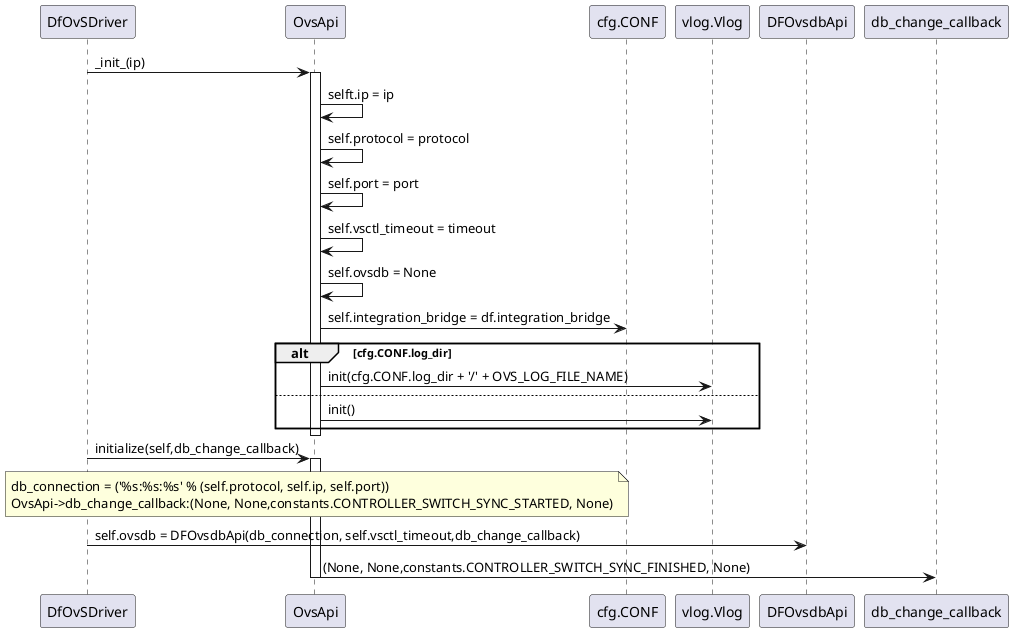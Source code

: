 @startuml initialize vswitch_impl
' The interface of openvswitch
'
' Consumers use this class to set openvswitch or get results from
' openvswitch.

DfOvSDriver->OvsApi:_init_(ip)
activate OvsApi
OvsApi->OvsApi:selft.ip = ip
OvsApi->OvsApi:self.protocol = protocol
OvsApi->OvsApi:self.port = port
' # NOTE: This has to be this name vsctl_timeout, as neutron will use
' # this attribute to set the timeout of ovs db.
OvsApi->OvsApi:self.vsctl_timeout = timeout
OvsApi->OvsApi:self.ovsdb = None
OvsApi->cfg.CONF:self.integration_bridge = df.integration_bridge
alt cfg.CONF.log_dir
    OvsApi->vlog.Vlog:init(cfg.CONF.log_dir + '/' + OVS_LOG_FILE_NAME)
else
    OvsApi->vlog.Vlog:init()
end
deactivate

DfOvSDriver->OvsApi:initialize(self,db_change_callback)
activate OvsApi
note over OvsApi
    db_connection = ('%s:%s:%s' % (self.protocol, self.ip, self.port))
    OvsApi->db_change_callback:(None, None,constants.CONTROLLER_SWITCH_SYNC_STARTED, None)
end note
DfOvSDriver->DFOvsdbApi:self.ovsdb = DFOvsdbApi(db_connection, self.vsctl_timeout,db_change_callback)
OvsApi->db_change_callback:(None, None,constants.CONTROLLER_SWITCH_SYNC_FINISHED, None)
deactivate
@enduml